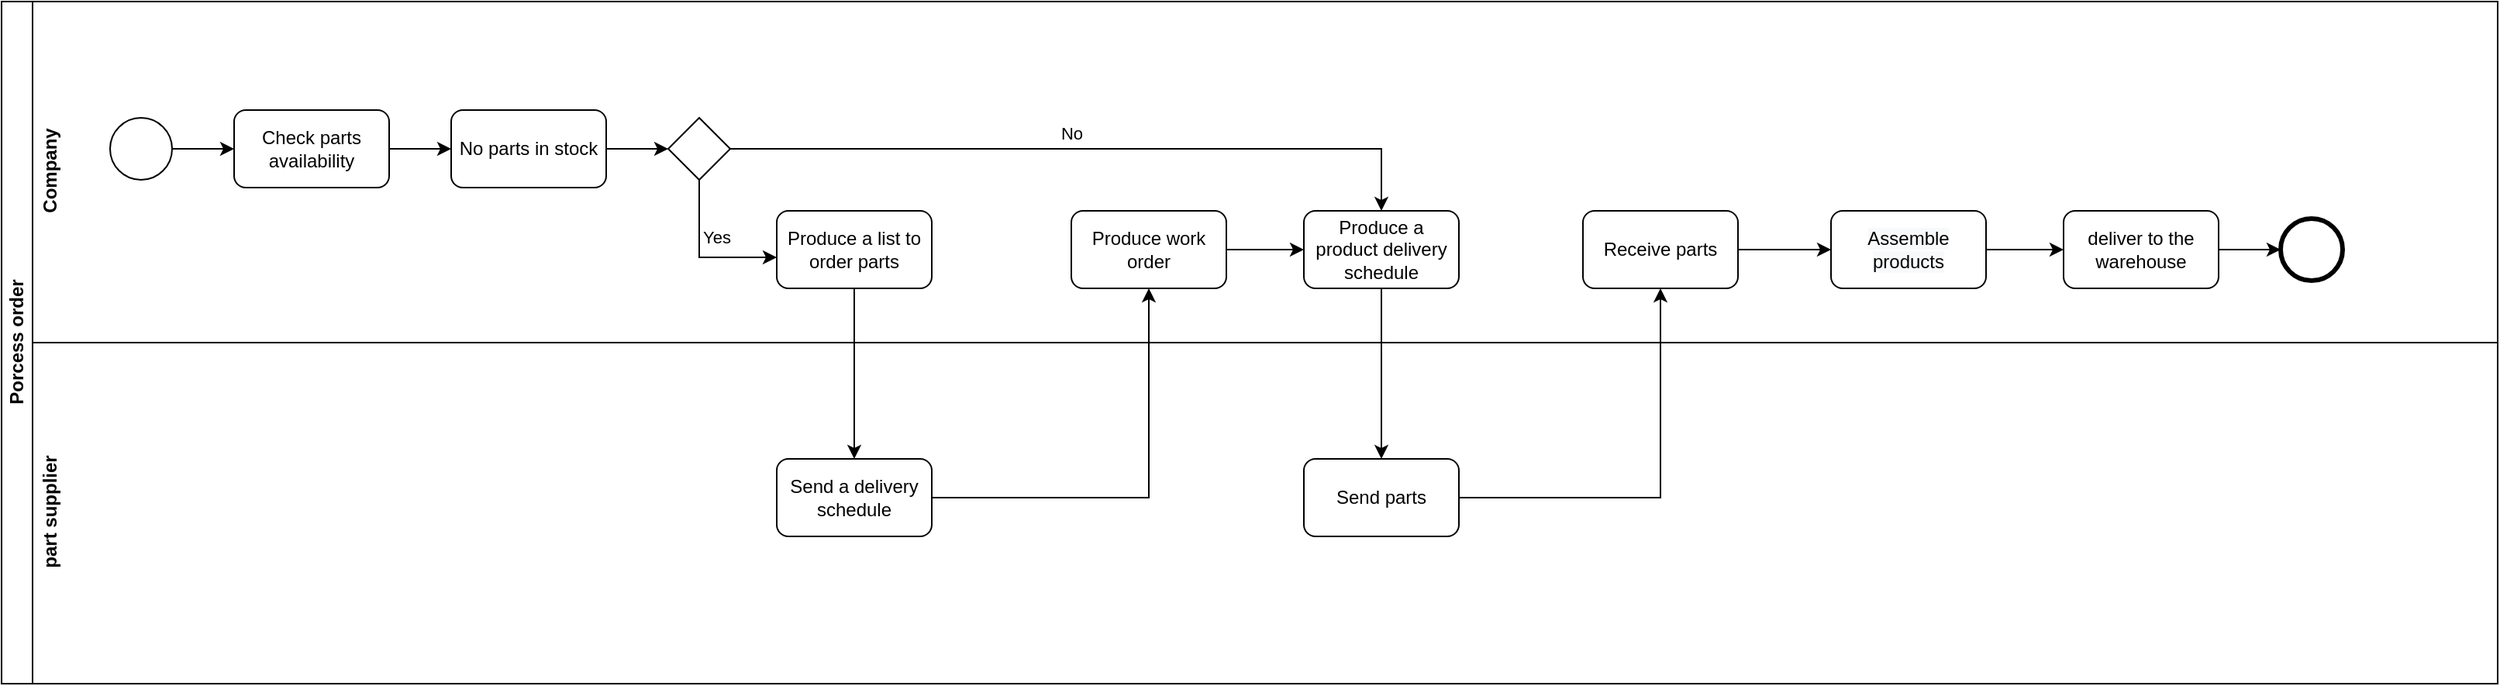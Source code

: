 <mxfile version="13.8.1" type="github">
  <diagram id="C5RBs43oDa-KdzZeNtuy" name="Page-1">
    <mxGraphModel dx="1422" dy="794" grid="1" gridSize="10" guides="1" tooltips="1" connect="1" arrows="1" fold="1" page="1" pageScale="1" pageWidth="827" pageHeight="1169" math="0" shadow="0">
      <root>
        <mxCell id="WIyWlLk6GJQsqaUBKTNV-0" />
        <mxCell id="WIyWlLk6GJQsqaUBKTNV-1" parent="WIyWlLk6GJQsqaUBKTNV-0" />
        <mxCell id="yqw1WrJNjAtdvmXGeGCV-7" style="edgeStyle=orthogonalEdgeStyle;rounded=0;orthogonalLoop=1;jettySize=auto;html=1;entryX=0;entryY=0.5;entryDx=0;entryDy=0;" edge="1" parent="WIyWlLk6GJQsqaUBKTNV-1" source="yqw1WrJNjAtdvmXGeGCV-1" target="yqw1WrJNjAtdvmXGeGCV-6">
          <mxGeometry relative="1" as="geometry" />
        </mxCell>
        <mxCell id="yqw1WrJNjAtdvmXGeGCV-1" value="Check parts availability" style="shape=ext;rounded=1;html=1;whiteSpace=wrap;" vertex="1" parent="WIyWlLk6GJQsqaUBKTNV-1">
          <mxGeometry x="150" y="215" width="100" height="50" as="geometry" />
        </mxCell>
        <mxCell id="yqw1WrJNjAtdvmXGeGCV-2" value="Porcess order" style="swimlane;html=1;horizontal=0;startSize=20;" vertex="1" parent="WIyWlLk6GJQsqaUBKTNV-1">
          <mxGeometry y="145" width="1610" height="440" as="geometry" />
        </mxCell>
        <mxCell id="yqw1WrJNjAtdvmXGeGCV-3" value="Company" style="swimlane;html=1;horizontal=0;swimlaneLine=0;" vertex="1" parent="yqw1WrJNjAtdvmXGeGCV-2">
          <mxGeometry x="20" width="1590" height="220" as="geometry" />
        </mxCell>
        <mxCell id="yqw1WrJNjAtdvmXGeGCV-4" value="part supplier" style="swimlane;html=1;horizontal=0;swimlaneLine=0;startSize=23;" vertex="1" parent="yqw1WrJNjAtdvmXGeGCV-3">
          <mxGeometry y="220" width="1590" height="220" as="geometry" />
        </mxCell>
        <mxCell id="yqw1WrJNjAtdvmXGeGCV-16" value="Send a delivery schedule" style="shape=ext;rounded=1;html=1;whiteSpace=wrap;" vertex="1" parent="yqw1WrJNjAtdvmXGeGCV-4">
          <mxGeometry x="480" y="75" width="100" height="50" as="geometry" />
        </mxCell>
        <mxCell id="yqw1WrJNjAtdvmXGeGCV-24" value="Send parts" style="shape=ext;rounded=1;html=1;whiteSpace=wrap;" vertex="1" parent="yqw1WrJNjAtdvmXGeGCV-4">
          <mxGeometry x="820" y="75" width="100" height="50" as="geometry" />
        </mxCell>
        <mxCell id="yqw1WrJNjAtdvmXGeGCV-0" value="" style="shape=mxgraph.bpmn.shape;html=1;verticalLabelPosition=bottom;labelBackgroundColor=#ffffff;verticalAlign=top;align=center;perimeter=ellipsePerimeter;outlineConnect=0;outline=standard;symbol=general;" vertex="1" parent="yqw1WrJNjAtdvmXGeGCV-3">
          <mxGeometry x="50" y="75" width="40" height="40" as="geometry" />
        </mxCell>
        <mxCell id="yqw1WrJNjAtdvmXGeGCV-9" style="edgeStyle=orthogonalEdgeStyle;rounded=0;orthogonalLoop=1;jettySize=auto;html=1;entryX=0;entryY=0.5;entryDx=0;entryDy=0;" edge="1" parent="yqw1WrJNjAtdvmXGeGCV-3" source="yqw1WrJNjAtdvmXGeGCV-6" target="yqw1WrJNjAtdvmXGeGCV-8">
          <mxGeometry relative="1" as="geometry" />
        </mxCell>
        <mxCell id="yqw1WrJNjAtdvmXGeGCV-6" value="No parts in stock" style="shape=ext;rounded=1;html=1;whiteSpace=wrap;" vertex="1" parent="yqw1WrJNjAtdvmXGeGCV-3">
          <mxGeometry x="270" y="70" width="100" height="50" as="geometry" />
        </mxCell>
        <mxCell id="yqw1WrJNjAtdvmXGeGCV-22" value="No" style="edgeStyle=orthogonalEdgeStyle;rounded=0;orthogonalLoop=1;jettySize=auto;html=1;entryX=0.5;entryY=0;entryDx=0;entryDy=0;" edge="1" parent="yqw1WrJNjAtdvmXGeGCV-3" source="yqw1WrJNjAtdvmXGeGCV-8" target="yqw1WrJNjAtdvmXGeGCV-20">
          <mxGeometry x="-0.043" y="10" relative="1" as="geometry">
            <mxPoint as="offset" />
          </mxGeometry>
        </mxCell>
        <mxCell id="yqw1WrJNjAtdvmXGeGCV-8" value="" style="rhombus;whiteSpace=wrap;html=1;" vertex="1" parent="yqw1WrJNjAtdvmXGeGCV-3">
          <mxGeometry x="410" y="75" width="40" height="40" as="geometry" />
        </mxCell>
        <mxCell id="yqw1WrJNjAtdvmXGeGCV-17" style="edgeStyle=orthogonalEdgeStyle;rounded=0;orthogonalLoop=1;jettySize=auto;html=1;entryX=0.5;entryY=0;entryDx=0;entryDy=0;" edge="1" parent="yqw1WrJNjAtdvmXGeGCV-3" source="yqw1WrJNjAtdvmXGeGCV-11" target="yqw1WrJNjAtdvmXGeGCV-16">
          <mxGeometry relative="1" as="geometry" />
        </mxCell>
        <mxCell id="yqw1WrJNjAtdvmXGeGCV-11" value="Produce a list to order parts" style="shape=ext;rounded=1;html=1;whiteSpace=wrap;" vertex="1" parent="yqw1WrJNjAtdvmXGeGCV-3">
          <mxGeometry x="480" y="135" width="100" height="50" as="geometry" />
        </mxCell>
        <mxCell id="yqw1WrJNjAtdvmXGeGCV-14" style="edgeStyle=orthogonalEdgeStyle;rounded=0;orthogonalLoop=1;jettySize=auto;html=1;entryX=0;entryY=0.5;entryDx=0;entryDy=0;exitX=0.5;exitY=1;exitDx=0;exitDy=0;" edge="1" parent="yqw1WrJNjAtdvmXGeGCV-3" source="yqw1WrJNjAtdvmXGeGCV-8">
          <mxGeometry relative="1" as="geometry">
            <mxPoint x="430" y="120" as="sourcePoint" />
            <mxPoint x="480" y="165" as="targetPoint" />
            <Array as="points">
              <mxPoint x="430" y="165" />
            </Array>
          </mxGeometry>
        </mxCell>
        <mxCell id="yqw1WrJNjAtdvmXGeGCV-15" value="Yes" style="edgeLabel;html=1;align=center;verticalAlign=middle;resizable=0;points=[];" vertex="1" connectable="0" parent="yqw1WrJNjAtdvmXGeGCV-14">
          <mxGeometry x="-0.116" y="11" relative="1" as="geometry">
            <mxPoint y="-7" as="offset" />
          </mxGeometry>
        </mxCell>
        <mxCell id="yqw1WrJNjAtdvmXGeGCV-21" style="edgeStyle=orthogonalEdgeStyle;rounded=0;orthogonalLoop=1;jettySize=auto;html=1;entryX=0;entryY=0.5;entryDx=0;entryDy=0;" edge="1" parent="yqw1WrJNjAtdvmXGeGCV-3" source="yqw1WrJNjAtdvmXGeGCV-18" target="yqw1WrJNjAtdvmXGeGCV-20">
          <mxGeometry relative="1" as="geometry" />
        </mxCell>
        <mxCell id="yqw1WrJNjAtdvmXGeGCV-18" value="Produce work order" style="shape=ext;rounded=1;html=1;whiteSpace=wrap;" vertex="1" parent="yqw1WrJNjAtdvmXGeGCV-3">
          <mxGeometry x="670" y="135" width="100" height="50" as="geometry" />
        </mxCell>
        <mxCell id="yqw1WrJNjAtdvmXGeGCV-19" style="edgeStyle=orthogonalEdgeStyle;rounded=0;orthogonalLoop=1;jettySize=auto;html=1;entryX=0.5;entryY=1;entryDx=0;entryDy=0;" edge="1" parent="yqw1WrJNjAtdvmXGeGCV-3" source="yqw1WrJNjAtdvmXGeGCV-16" target="yqw1WrJNjAtdvmXGeGCV-18">
          <mxGeometry relative="1" as="geometry" />
        </mxCell>
        <mxCell id="yqw1WrJNjAtdvmXGeGCV-25" style="edgeStyle=orthogonalEdgeStyle;rounded=0;orthogonalLoop=1;jettySize=auto;html=1;entryX=0.5;entryY=0;entryDx=0;entryDy=0;" edge="1" parent="yqw1WrJNjAtdvmXGeGCV-3" source="yqw1WrJNjAtdvmXGeGCV-20" target="yqw1WrJNjAtdvmXGeGCV-24">
          <mxGeometry relative="1" as="geometry" />
        </mxCell>
        <mxCell id="yqw1WrJNjAtdvmXGeGCV-20" value="Produce a product delivery schedule" style="shape=ext;rounded=1;html=1;whiteSpace=wrap;" vertex="1" parent="yqw1WrJNjAtdvmXGeGCV-3">
          <mxGeometry x="820" y="135" width="100" height="50" as="geometry" />
        </mxCell>
        <mxCell id="yqw1WrJNjAtdvmXGeGCV-30" style="edgeStyle=orthogonalEdgeStyle;rounded=0;orthogonalLoop=1;jettySize=auto;html=1;entryX=0;entryY=0.5;entryDx=0;entryDy=0;" edge="1" parent="yqw1WrJNjAtdvmXGeGCV-3" source="yqw1WrJNjAtdvmXGeGCV-27" target="yqw1WrJNjAtdvmXGeGCV-29">
          <mxGeometry relative="1" as="geometry" />
        </mxCell>
        <mxCell id="yqw1WrJNjAtdvmXGeGCV-27" value="Receive parts" style="shape=ext;rounded=1;html=1;whiteSpace=wrap;" vertex="1" parent="yqw1WrJNjAtdvmXGeGCV-3">
          <mxGeometry x="1000" y="135" width="100" height="50" as="geometry" />
        </mxCell>
        <mxCell id="yqw1WrJNjAtdvmXGeGCV-28" style="edgeStyle=orthogonalEdgeStyle;rounded=0;orthogonalLoop=1;jettySize=auto;html=1;entryX=0.5;entryY=1;entryDx=0;entryDy=0;" edge="1" parent="yqw1WrJNjAtdvmXGeGCV-3" source="yqw1WrJNjAtdvmXGeGCV-24" target="yqw1WrJNjAtdvmXGeGCV-27">
          <mxGeometry relative="1" as="geometry" />
        </mxCell>
        <mxCell id="yqw1WrJNjAtdvmXGeGCV-55" style="edgeStyle=orthogonalEdgeStyle;rounded=0;orthogonalLoop=1;jettySize=auto;html=1;entryX=0;entryY=0.5;entryDx=0;entryDy=0;" edge="1" parent="yqw1WrJNjAtdvmXGeGCV-3" source="yqw1WrJNjAtdvmXGeGCV-29" target="yqw1WrJNjAtdvmXGeGCV-54">
          <mxGeometry relative="1" as="geometry" />
        </mxCell>
        <mxCell id="yqw1WrJNjAtdvmXGeGCV-29" value="&#xa;&#xa;&lt;span style=&quot;color: rgb(0, 0, 0); font-family: helvetica; font-size: 12px; font-style: normal; font-weight: 400; letter-spacing: normal; text-align: center; text-indent: 0px; text-transform: none; word-spacing: 0px; background-color: rgb(248, 249, 250); display: inline; float: none;&quot;&gt;Assemble products&lt;/span&gt;&#xa;&#xa;" style="shape=ext;rounded=1;html=1;whiteSpace=wrap;" vertex="1" parent="yqw1WrJNjAtdvmXGeGCV-3">
          <mxGeometry x="1160" y="135" width="100" height="50" as="geometry" />
        </mxCell>
        <mxCell id="yqw1WrJNjAtdvmXGeGCV-57" style="edgeStyle=orthogonalEdgeStyle;rounded=0;orthogonalLoop=1;jettySize=auto;html=1;entryX=0;entryY=0.5;entryDx=0;entryDy=0;" edge="1" parent="yqw1WrJNjAtdvmXGeGCV-3" source="yqw1WrJNjAtdvmXGeGCV-54" target="yqw1WrJNjAtdvmXGeGCV-56">
          <mxGeometry relative="1" as="geometry" />
        </mxCell>
        <mxCell id="yqw1WrJNjAtdvmXGeGCV-54" value="deliver to the warehouse" style="shape=ext;rounded=1;html=1;whiteSpace=wrap;" vertex="1" parent="yqw1WrJNjAtdvmXGeGCV-3">
          <mxGeometry x="1310" y="135" width="100" height="50" as="geometry" />
        </mxCell>
        <mxCell id="yqw1WrJNjAtdvmXGeGCV-56" value="" style="shape=mxgraph.bpmn.shape;html=1;verticalLabelPosition=bottom;labelBackgroundColor=#ffffff;verticalAlign=top;align=center;perimeter=ellipsePerimeter;outlineConnect=0;outline=end;symbol=general;" vertex="1" parent="yqw1WrJNjAtdvmXGeGCV-3">
          <mxGeometry x="1450" y="140" width="40" height="40" as="geometry" />
        </mxCell>
        <mxCell id="yqw1WrJNjAtdvmXGeGCV-5" style="edgeStyle=orthogonalEdgeStyle;rounded=0;orthogonalLoop=1;jettySize=auto;html=1;" edge="1" parent="WIyWlLk6GJQsqaUBKTNV-1" source="yqw1WrJNjAtdvmXGeGCV-0">
          <mxGeometry relative="1" as="geometry">
            <mxPoint x="150" y="240" as="targetPoint" />
          </mxGeometry>
        </mxCell>
      </root>
    </mxGraphModel>
  </diagram>
</mxfile>
